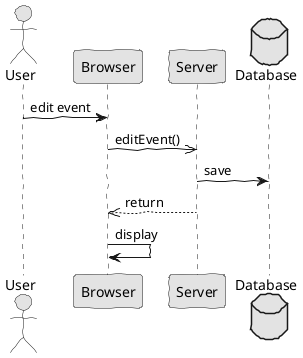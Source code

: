 @startuml  analysis2.png
skinparam handwritten true
skinparam monochrome true
skinparam packageStyle rect
skinparam defaultFontName FG Virgil
skinparam shadowing false

actor User

User -> Browser : edit event

Browser ->> Server : editEvent()

database Database

Server -> Database : save

Server -->> Browser : return

Browser -> Browser : display

@enduml
